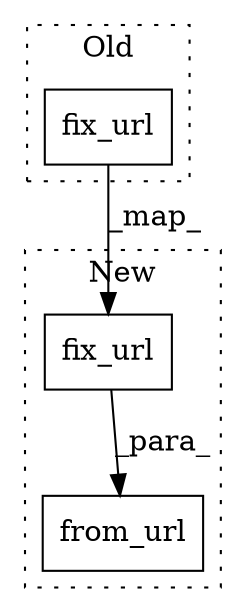 digraph G {
subgraph cluster0 {
1 [label="fix_url" a="32" s="684,695" l="8,1" shape="box"];
label = "Old";
style="dotted";
}
subgraph cluster1 {
2 [label="fix_url" a="32" s="724,735" l="8,1" shape="box"];
3 [label="from_url" a="32" s="715,736" l="9,1" shape="box"];
label = "New";
style="dotted";
}
1 -> 2 [label="_map_"];
2 -> 3 [label="_para_"];
}